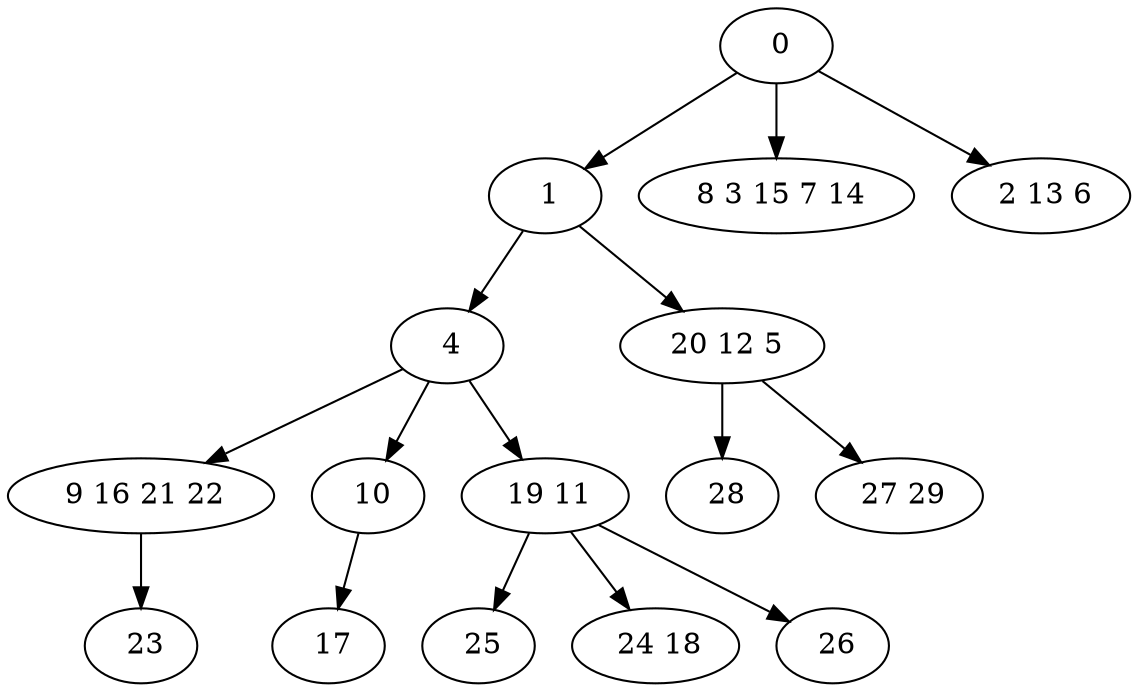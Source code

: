 digraph mytree {
" 0" -> " 1";
" 0" -> " 8 3 15 7 14";
" 0" -> " 2 13 6";
" 1" -> " 4";
" 1" -> " 20 12 5";
" 8 3 15 7 14";
" 2 13 6";
" 4" -> " 9 16 21 22";
" 4" -> " 10";
" 4" -> " 19 11";
" 20 12 5" -> " 28";
" 20 12 5" -> " 27 29";
" 9 16 21 22" -> " 23";
" 10" -> " 17";
" 19 11" -> " 25";
" 19 11" -> " 24 18";
" 19 11" -> " 26";
" 25";
" 17";
" 23";
" 24 18";
" 26";
" 28";
" 27 29";
}
